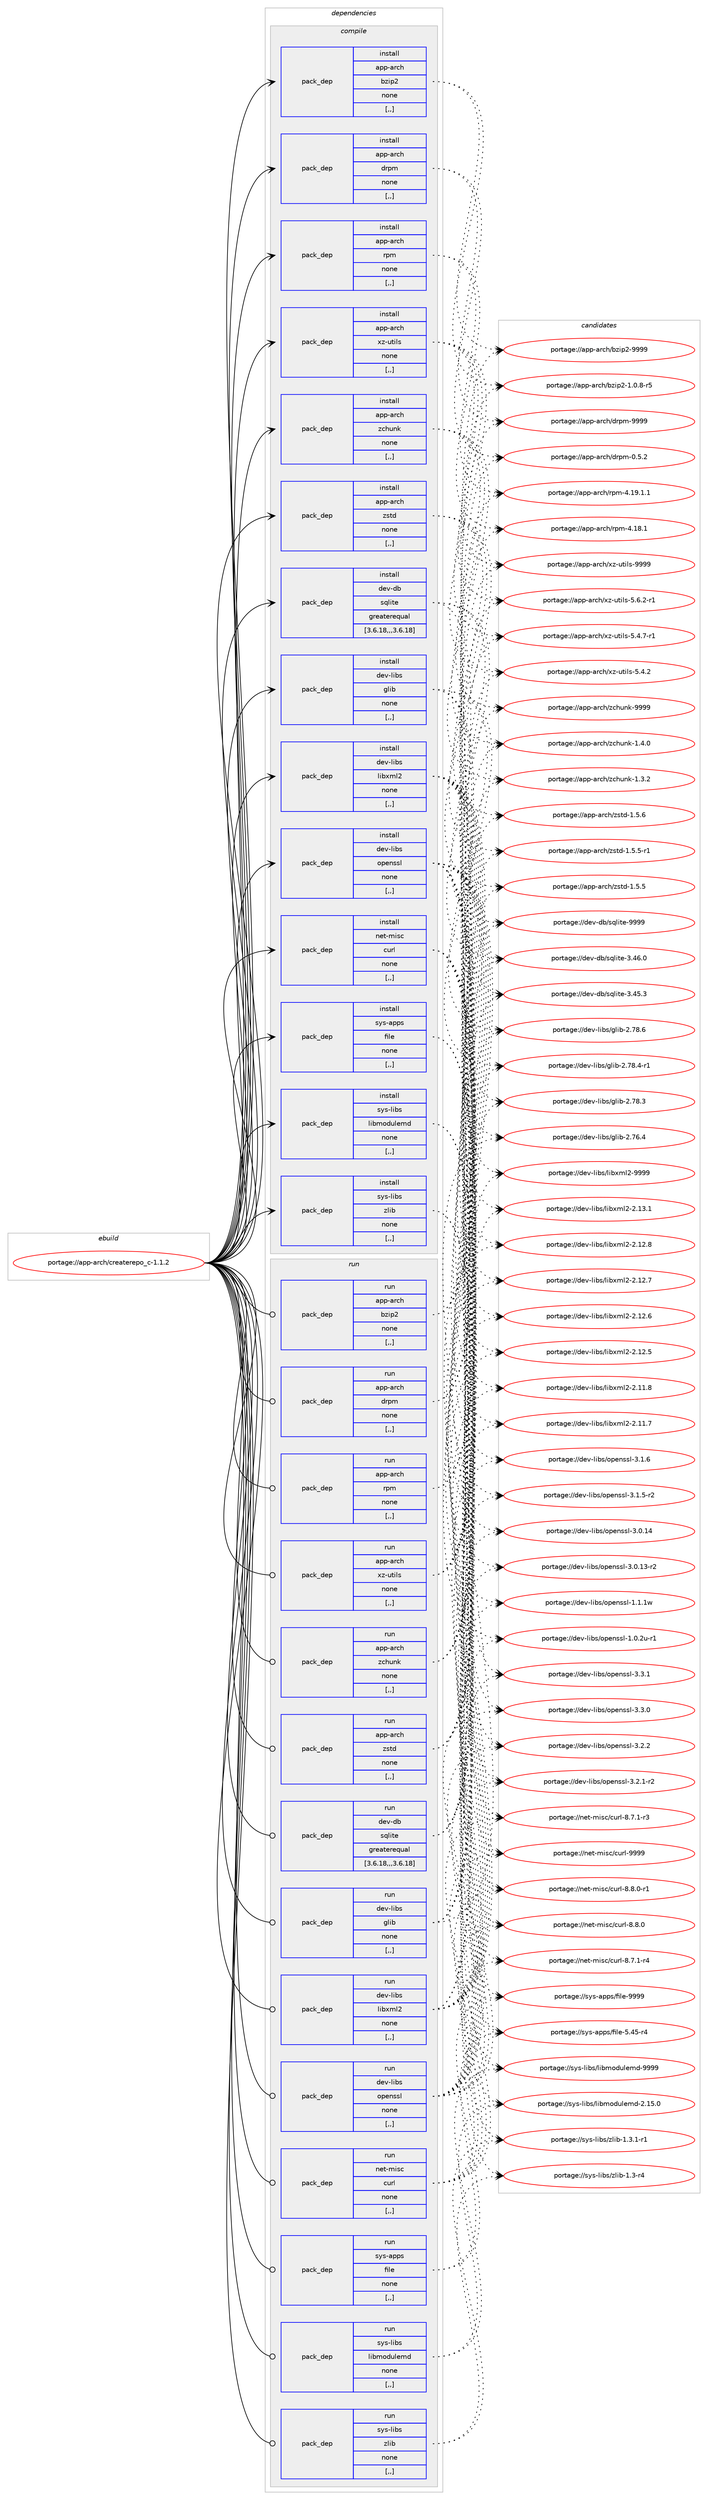 digraph prolog {

# *************
# Graph options
# *************

newrank=true;
concentrate=true;
compound=true;
graph [rankdir=LR,fontname=Helvetica,fontsize=10,ranksep=1.5];#, ranksep=2.5, nodesep=0.2];
edge  [arrowhead=vee];
node  [fontname=Helvetica,fontsize=10];

# **********
# The ebuild
# **********

subgraph cluster_leftcol {
color=gray;
label=<<i>ebuild</i>>;
id [label="portage://app-arch/createrepo_c-1.1.2", color=red, width=4, href="../app-arch/createrepo_c-1.1.2.svg"];
}

# ****************
# The dependencies
# ****************

subgraph cluster_midcol {
color=gray;
label=<<i>dependencies</i>>;
subgraph cluster_compile {
fillcolor="#eeeeee";
style=filled;
label=<<i>compile</i>>;
subgraph pack4790 {
dependency6552 [label=<<TABLE BORDER="0" CELLBORDER="1" CELLSPACING="0" CELLPADDING="4" WIDTH="220"><TR><TD ROWSPAN="6" CELLPADDING="30">pack_dep</TD></TR><TR><TD WIDTH="110">install</TD></TR><TR><TD>app-arch</TD></TR><TR><TD>bzip2</TD></TR><TR><TD>none</TD></TR><TR><TD>[,,]</TD></TR></TABLE>>, shape=none, color=blue];
}
id:e -> dependency6552:w [weight=20,style="solid",arrowhead="vee"];
subgraph pack4791 {
dependency6553 [label=<<TABLE BORDER="0" CELLBORDER="1" CELLSPACING="0" CELLPADDING="4" WIDTH="220"><TR><TD ROWSPAN="6" CELLPADDING="30">pack_dep</TD></TR><TR><TD WIDTH="110">install</TD></TR><TR><TD>app-arch</TD></TR><TR><TD>drpm</TD></TR><TR><TD>none</TD></TR><TR><TD>[,,]</TD></TR></TABLE>>, shape=none, color=blue];
}
id:e -> dependency6553:w [weight=20,style="solid",arrowhead="vee"];
subgraph pack4792 {
dependency6554 [label=<<TABLE BORDER="0" CELLBORDER="1" CELLSPACING="0" CELLPADDING="4" WIDTH="220"><TR><TD ROWSPAN="6" CELLPADDING="30">pack_dep</TD></TR><TR><TD WIDTH="110">install</TD></TR><TR><TD>app-arch</TD></TR><TR><TD>rpm</TD></TR><TR><TD>none</TD></TR><TR><TD>[,,]</TD></TR></TABLE>>, shape=none, color=blue];
}
id:e -> dependency6554:w [weight=20,style="solid",arrowhead="vee"];
subgraph pack4793 {
dependency6555 [label=<<TABLE BORDER="0" CELLBORDER="1" CELLSPACING="0" CELLPADDING="4" WIDTH="220"><TR><TD ROWSPAN="6" CELLPADDING="30">pack_dep</TD></TR><TR><TD WIDTH="110">install</TD></TR><TR><TD>app-arch</TD></TR><TR><TD>xz-utils</TD></TR><TR><TD>none</TD></TR><TR><TD>[,,]</TD></TR></TABLE>>, shape=none, color=blue];
}
id:e -> dependency6555:w [weight=20,style="solid",arrowhead="vee"];
subgraph pack4794 {
dependency6556 [label=<<TABLE BORDER="0" CELLBORDER="1" CELLSPACING="0" CELLPADDING="4" WIDTH="220"><TR><TD ROWSPAN="6" CELLPADDING="30">pack_dep</TD></TR><TR><TD WIDTH="110">install</TD></TR><TR><TD>app-arch</TD></TR><TR><TD>zchunk</TD></TR><TR><TD>none</TD></TR><TR><TD>[,,]</TD></TR></TABLE>>, shape=none, color=blue];
}
id:e -> dependency6556:w [weight=20,style="solid",arrowhead="vee"];
subgraph pack4795 {
dependency6557 [label=<<TABLE BORDER="0" CELLBORDER="1" CELLSPACING="0" CELLPADDING="4" WIDTH="220"><TR><TD ROWSPAN="6" CELLPADDING="30">pack_dep</TD></TR><TR><TD WIDTH="110">install</TD></TR><TR><TD>app-arch</TD></TR><TR><TD>zstd</TD></TR><TR><TD>none</TD></TR><TR><TD>[,,]</TD></TR></TABLE>>, shape=none, color=blue];
}
id:e -> dependency6557:w [weight=20,style="solid",arrowhead="vee"];
subgraph pack4796 {
dependency6558 [label=<<TABLE BORDER="0" CELLBORDER="1" CELLSPACING="0" CELLPADDING="4" WIDTH="220"><TR><TD ROWSPAN="6" CELLPADDING="30">pack_dep</TD></TR><TR><TD WIDTH="110">install</TD></TR><TR><TD>dev-db</TD></TR><TR><TD>sqlite</TD></TR><TR><TD>greaterequal</TD></TR><TR><TD>[3.6.18,,,3.6.18]</TD></TR></TABLE>>, shape=none, color=blue];
}
id:e -> dependency6558:w [weight=20,style="solid",arrowhead="vee"];
subgraph pack4797 {
dependency6559 [label=<<TABLE BORDER="0" CELLBORDER="1" CELLSPACING="0" CELLPADDING="4" WIDTH="220"><TR><TD ROWSPAN="6" CELLPADDING="30">pack_dep</TD></TR><TR><TD WIDTH="110">install</TD></TR><TR><TD>dev-libs</TD></TR><TR><TD>glib</TD></TR><TR><TD>none</TD></TR><TR><TD>[,,]</TD></TR></TABLE>>, shape=none, color=blue];
}
id:e -> dependency6559:w [weight=20,style="solid",arrowhead="vee"];
subgraph pack4798 {
dependency6560 [label=<<TABLE BORDER="0" CELLBORDER="1" CELLSPACING="0" CELLPADDING="4" WIDTH="220"><TR><TD ROWSPAN="6" CELLPADDING="30">pack_dep</TD></TR><TR><TD WIDTH="110">install</TD></TR><TR><TD>dev-libs</TD></TR><TR><TD>libxml2</TD></TR><TR><TD>none</TD></TR><TR><TD>[,,]</TD></TR></TABLE>>, shape=none, color=blue];
}
id:e -> dependency6560:w [weight=20,style="solid",arrowhead="vee"];
subgraph pack4799 {
dependency6561 [label=<<TABLE BORDER="0" CELLBORDER="1" CELLSPACING="0" CELLPADDING="4" WIDTH="220"><TR><TD ROWSPAN="6" CELLPADDING="30">pack_dep</TD></TR><TR><TD WIDTH="110">install</TD></TR><TR><TD>dev-libs</TD></TR><TR><TD>openssl</TD></TR><TR><TD>none</TD></TR><TR><TD>[,,]</TD></TR></TABLE>>, shape=none, color=blue];
}
id:e -> dependency6561:w [weight=20,style="solid",arrowhead="vee"];
subgraph pack4800 {
dependency6562 [label=<<TABLE BORDER="0" CELLBORDER="1" CELLSPACING="0" CELLPADDING="4" WIDTH="220"><TR><TD ROWSPAN="6" CELLPADDING="30">pack_dep</TD></TR><TR><TD WIDTH="110">install</TD></TR><TR><TD>net-misc</TD></TR><TR><TD>curl</TD></TR><TR><TD>none</TD></TR><TR><TD>[,,]</TD></TR></TABLE>>, shape=none, color=blue];
}
id:e -> dependency6562:w [weight=20,style="solid",arrowhead="vee"];
subgraph pack4801 {
dependency6563 [label=<<TABLE BORDER="0" CELLBORDER="1" CELLSPACING="0" CELLPADDING="4" WIDTH="220"><TR><TD ROWSPAN="6" CELLPADDING="30">pack_dep</TD></TR><TR><TD WIDTH="110">install</TD></TR><TR><TD>sys-apps</TD></TR><TR><TD>file</TD></TR><TR><TD>none</TD></TR><TR><TD>[,,]</TD></TR></TABLE>>, shape=none, color=blue];
}
id:e -> dependency6563:w [weight=20,style="solid",arrowhead="vee"];
subgraph pack4802 {
dependency6564 [label=<<TABLE BORDER="0" CELLBORDER="1" CELLSPACING="0" CELLPADDING="4" WIDTH="220"><TR><TD ROWSPAN="6" CELLPADDING="30">pack_dep</TD></TR><TR><TD WIDTH="110">install</TD></TR><TR><TD>sys-libs</TD></TR><TR><TD>libmodulemd</TD></TR><TR><TD>none</TD></TR><TR><TD>[,,]</TD></TR></TABLE>>, shape=none, color=blue];
}
id:e -> dependency6564:w [weight=20,style="solid",arrowhead="vee"];
subgraph pack4803 {
dependency6565 [label=<<TABLE BORDER="0" CELLBORDER="1" CELLSPACING="0" CELLPADDING="4" WIDTH="220"><TR><TD ROWSPAN="6" CELLPADDING="30">pack_dep</TD></TR><TR><TD WIDTH="110">install</TD></TR><TR><TD>sys-libs</TD></TR><TR><TD>zlib</TD></TR><TR><TD>none</TD></TR><TR><TD>[,,]</TD></TR></TABLE>>, shape=none, color=blue];
}
id:e -> dependency6565:w [weight=20,style="solid",arrowhead="vee"];
}
subgraph cluster_compileandrun {
fillcolor="#eeeeee";
style=filled;
label=<<i>compile and run</i>>;
}
subgraph cluster_run {
fillcolor="#eeeeee";
style=filled;
label=<<i>run</i>>;
subgraph pack4804 {
dependency6566 [label=<<TABLE BORDER="0" CELLBORDER="1" CELLSPACING="0" CELLPADDING="4" WIDTH="220"><TR><TD ROWSPAN="6" CELLPADDING="30">pack_dep</TD></TR><TR><TD WIDTH="110">run</TD></TR><TR><TD>app-arch</TD></TR><TR><TD>bzip2</TD></TR><TR><TD>none</TD></TR><TR><TD>[,,]</TD></TR></TABLE>>, shape=none, color=blue];
}
id:e -> dependency6566:w [weight=20,style="solid",arrowhead="odot"];
subgraph pack4805 {
dependency6567 [label=<<TABLE BORDER="0" CELLBORDER="1" CELLSPACING="0" CELLPADDING="4" WIDTH="220"><TR><TD ROWSPAN="6" CELLPADDING="30">pack_dep</TD></TR><TR><TD WIDTH="110">run</TD></TR><TR><TD>app-arch</TD></TR><TR><TD>drpm</TD></TR><TR><TD>none</TD></TR><TR><TD>[,,]</TD></TR></TABLE>>, shape=none, color=blue];
}
id:e -> dependency6567:w [weight=20,style="solid",arrowhead="odot"];
subgraph pack4806 {
dependency6568 [label=<<TABLE BORDER="0" CELLBORDER="1" CELLSPACING="0" CELLPADDING="4" WIDTH="220"><TR><TD ROWSPAN="6" CELLPADDING="30">pack_dep</TD></TR><TR><TD WIDTH="110">run</TD></TR><TR><TD>app-arch</TD></TR><TR><TD>rpm</TD></TR><TR><TD>none</TD></TR><TR><TD>[,,]</TD></TR></TABLE>>, shape=none, color=blue];
}
id:e -> dependency6568:w [weight=20,style="solid",arrowhead="odot"];
subgraph pack4807 {
dependency6569 [label=<<TABLE BORDER="0" CELLBORDER="1" CELLSPACING="0" CELLPADDING="4" WIDTH="220"><TR><TD ROWSPAN="6" CELLPADDING="30">pack_dep</TD></TR><TR><TD WIDTH="110">run</TD></TR><TR><TD>app-arch</TD></TR><TR><TD>xz-utils</TD></TR><TR><TD>none</TD></TR><TR><TD>[,,]</TD></TR></TABLE>>, shape=none, color=blue];
}
id:e -> dependency6569:w [weight=20,style="solid",arrowhead="odot"];
subgraph pack4808 {
dependency6570 [label=<<TABLE BORDER="0" CELLBORDER="1" CELLSPACING="0" CELLPADDING="4" WIDTH="220"><TR><TD ROWSPAN="6" CELLPADDING="30">pack_dep</TD></TR><TR><TD WIDTH="110">run</TD></TR><TR><TD>app-arch</TD></TR><TR><TD>zchunk</TD></TR><TR><TD>none</TD></TR><TR><TD>[,,]</TD></TR></TABLE>>, shape=none, color=blue];
}
id:e -> dependency6570:w [weight=20,style="solid",arrowhead="odot"];
subgraph pack4809 {
dependency6571 [label=<<TABLE BORDER="0" CELLBORDER="1" CELLSPACING="0" CELLPADDING="4" WIDTH="220"><TR><TD ROWSPAN="6" CELLPADDING="30">pack_dep</TD></TR><TR><TD WIDTH="110">run</TD></TR><TR><TD>app-arch</TD></TR><TR><TD>zstd</TD></TR><TR><TD>none</TD></TR><TR><TD>[,,]</TD></TR></TABLE>>, shape=none, color=blue];
}
id:e -> dependency6571:w [weight=20,style="solid",arrowhead="odot"];
subgraph pack4810 {
dependency6572 [label=<<TABLE BORDER="0" CELLBORDER="1" CELLSPACING="0" CELLPADDING="4" WIDTH="220"><TR><TD ROWSPAN="6" CELLPADDING="30">pack_dep</TD></TR><TR><TD WIDTH="110">run</TD></TR><TR><TD>dev-db</TD></TR><TR><TD>sqlite</TD></TR><TR><TD>greaterequal</TD></TR><TR><TD>[3.6.18,,,3.6.18]</TD></TR></TABLE>>, shape=none, color=blue];
}
id:e -> dependency6572:w [weight=20,style="solid",arrowhead="odot"];
subgraph pack4811 {
dependency6573 [label=<<TABLE BORDER="0" CELLBORDER="1" CELLSPACING="0" CELLPADDING="4" WIDTH="220"><TR><TD ROWSPAN="6" CELLPADDING="30">pack_dep</TD></TR><TR><TD WIDTH="110">run</TD></TR><TR><TD>dev-libs</TD></TR><TR><TD>glib</TD></TR><TR><TD>none</TD></TR><TR><TD>[,,]</TD></TR></TABLE>>, shape=none, color=blue];
}
id:e -> dependency6573:w [weight=20,style="solid",arrowhead="odot"];
subgraph pack4812 {
dependency6574 [label=<<TABLE BORDER="0" CELLBORDER="1" CELLSPACING="0" CELLPADDING="4" WIDTH="220"><TR><TD ROWSPAN="6" CELLPADDING="30">pack_dep</TD></TR><TR><TD WIDTH="110">run</TD></TR><TR><TD>dev-libs</TD></TR><TR><TD>libxml2</TD></TR><TR><TD>none</TD></TR><TR><TD>[,,]</TD></TR></TABLE>>, shape=none, color=blue];
}
id:e -> dependency6574:w [weight=20,style="solid",arrowhead="odot"];
subgraph pack4813 {
dependency6575 [label=<<TABLE BORDER="0" CELLBORDER="1" CELLSPACING="0" CELLPADDING="4" WIDTH="220"><TR><TD ROWSPAN="6" CELLPADDING="30">pack_dep</TD></TR><TR><TD WIDTH="110">run</TD></TR><TR><TD>dev-libs</TD></TR><TR><TD>openssl</TD></TR><TR><TD>none</TD></TR><TR><TD>[,,]</TD></TR></TABLE>>, shape=none, color=blue];
}
id:e -> dependency6575:w [weight=20,style="solid",arrowhead="odot"];
subgraph pack4814 {
dependency6576 [label=<<TABLE BORDER="0" CELLBORDER="1" CELLSPACING="0" CELLPADDING="4" WIDTH="220"><TR><TD ROWSPAN="6" CELLPADDING="30">pack_dep</TD></TR><TR><TD WIDTH="110">run</TD></TR><TR><TD>net-misc</TD></TR><TR><TD>curl</TD></TR><TR><TD>none</TD></TR><TR><TD>[,,]</TD></TR></TABLE>>, shape=none, color=blue];
}
id:e -> dependency6576:w [weight=20,style="solid",arrowhead="odot"];
subgraph pack4815 {
dependency6577 [label=<<TABLE BORDER="0" CELLBORDER="1" CELLSPACING="0" CELLPADDING="4" WIDTH="220"><TR><TD ROWSPAN="6" CELLPADDING="30">pack_dep</TD></TR><TR><TD WIDTH="110">run</TD></TR><TR><TD>sys-apps</TD></TR><TR><TD>file</TD></TR><TR><TD>none</TD></TR><TR><TD>[,,]</TD></TR></TABLE>>, shape=none, color=blue];
}
id:e -> dependency6577:w [weight=20,style="solid",arrowhead="odot"];
subgraph pack4816 {
dependency6578 [label=<<TABLE BORDER="0" CELLBORDER="1" CELLSPACING="0" CELLPADDING="4" WIDTH="220"><TR><TD ROWSPAN="6" CELLPADDING="30">pack_dep</TD></TR><TR><TD WIDTH="110">run</TD></TR><TR><TD>sys-libs</TD></TR><TR><TD>libmodulemd</TD></TR><TR><TD>none</TD></TR><TR><TD>[,,]</TD></TR></TABLE>>, shape=none, color=blue];
}
id:e -> dependency6578:w [weight=20,style="solid",arrowhead="odot"];
subgraph pack4817 {
dependency6579 [label=<<TABLE BORDER="0" CELLBORDER="1" CELLSPACING="0" CELLPADDING="4" WIDTH="220"><TR><TD ROWSPAN="6" CELLPADDING="30">pack_dep</TD></TR><TR><TD WIDTH="110">run</TD></TR><TR><TD>sys-libs</TD></TR><TR><TD>zlib</TD></TR><TR><TD>none</TD></TR><TR><TD>[,,]</TD></TR></TABLE>>, shape=none, color=blue];
}
id:e -> dependency6579:w [weight=20,style="solid",arrowhead="odot"];
}
}

# **************
# The candidates
# **************

subgraph cluster_choices {
rank=same;
color=gray;
label=<<i>candidates</i>>;

subgraph choice4790 {
color=black;
nodesep=1;
choice971121124597114991044798122105112504557575757 [label="portage://app-arch/bzip2-9999", color=red, width=4,href="../app-arch/bzip2-9999.svg"];
choice971121124597114991044798122105112504549464846564511453 [label="portage://app-arch/bzip2-1.0.8-r5", color=red, width=4,href="../app-arch/bzip2-1.0.8-r5.svg"];
dependency6552:e -> choice971121124597114991044798122105112504557575757:w [style=dotted,weight="100"];
dependency6552:e -> choice971121124597114991044798122105112504549464846564511453:w [style=dotted,weight="100"];
}
subgraph choice4791 {
color=black;
nodesep=1;
choice97112112459711499104471001141121094557575757 [label="portage://app-arch/drpm-9999", color=red, width=4,href="../app-arch/drpm-9999.svg"];
choice9711211245971149910447100114112109454846534650 [label="portage://app-arch/drpm-0.5.2", color=red, width=4,href="../app-arch/drpm-0.5.2.svg"];
dependency6553:e -> choice97112112459711499104471001141121094557575757:w [style=dotted,weight="100"];
dependency6553:e -> choice9711211245971149910447100114112109454846534650:w [style=dotted,weight="100"];
}
subgraph choice4792 {
color=black;
nodesep=1;
choice9711211245971149910447114112109455246495746494649 [label="portage://app-arch/rpm-4.19.1.1", color=red, width=4,href="../app-arch/rpm-4.19.1.1.svg"];
choice971121124597114991044711411210945524649564649 [label="portage://app-arch/rpm-4.18.1", color=red, width=4,href="../app-arch/rpm-4.18.1.svg"];
dependency6554:e -> choice9711211245971149910447114112109455246495746494649:w [style=dotted,weight="100"];
dependency6554:e -> choice971121124597114991044711411210945524649564649:w [style=dotted,weight="100"];
}
subgraph choice4793 {
color=black;
nodesep=1;
choice9711211245971149910447120122451171161051081154557575757 [label="portage://app-arch/xz-utils-9999", color=red, width=4,href="../app-arch/xz-utils-9999.svg"];
choice9711211245971149910447120122451171161051081154553465446504511449 [label="portage://app-arch/xz-utils-5.6.2-r1", color=red, width=4,href="../app-arch/xz-utils-5.6.2-r1.svg"];
choice9711211245971149910447120122451171161051081154553465246554511449 [label="portage://app-arch/xz-utils-5.4.7-r1", color=red, width=4,href="../app-arch/xz-utils-5.4.7-r1.svg"];
choice971121124597114991044712012245117116105108115455346524650 [label="portage://app-arch/xz-utils-5.4.2", color=red, width=4,href="../app-arch/xz-utils-5.4.2.svg"];
dependency6555:e -> choice9711211245971149910447120122451171161051081154557575757:w [style=dotted,weight="100"];
dependency6555:e -> choice9711211245971149910447120122451171161051081154553465446504511449:w [style=dotted,weight="100"];
dependency6555:e -> choice9711211245971149910447120122451171161051081154553465246554511449:w [style=dotted,weight="100"];
dependency6555:e -> choice971121124597114991044712012245117116105108115455346524650:w [style=dotted,weight="100"];
}
subgraph choice4794 {
color=black;
nodesep=1;
choice9711211245971149910447122991041171101074557575757 [label="portage://app-arch/zchunk-9999", color=red, width=4,href="../app-arch/zchunk-9999.svg"];
choice971121124597114991044712299104117110107454946524648 [label="portage://app-arch/zchunk-1.4.0", color=red, width=4,href="../app-arch/zchunk-1.4.0.svg"];
choice971121124597114991044712299104117110107454946514650 [label="portage://app-arch/zchunk-1.3.2", color=red, width=4,href="../app-arch/zchunk-1.3.2.svg"];
dependency6556:e -> choice9711211245971149910447122991041171101074557575757:w [style=dotted,weight="100"];
dependency6556:e -> choice971121124597114991044712299104117110107454946524648:w [style=dotted,weight="100"];
dependency6556:e -> choice971121124597114991044712299104117110107454946514650:w [style=dotted,weight="100"];
}
subgraph choice4795 {
color=black;
nodesep=1;
choice9711211245971149910447122115116100454946534654 [label="portage://app-arch/zstd-1.5.6", color=red, width=4,href="../app-arch/zstd-1.5.6.svg"];
choice97112112459711499104471221151161004549465346534511449 [label="portage://app-arch/zstd-1.5.5-r1", color=red, width=4,href="../app-arch/zstd-1.5.5-r1.svg"];
choice9711211245971149910447122115116100454946534653 [label="portage://app-arch/zstd-1.5.5", color=red, width=4,href="../app-arch/zstd-1.5.5.svg"];
dependency6557:e -> choice9711211245971149910447122115116100454946534654:w [style=dotted,weight="100"];
dependency6557:e -> choice97112112459711499104471221151161004549465346534511449:w [style=dotted,weight="100"];
dependency6557:e -> choice9711211245971149910447122115116100454946534653:w [style=dotted,weight="100"];
}
subgraph choice4796 {
color=black;
nodesep=1;
choice1001011184510098471151131081051161014557575757 [label="portage://dev-db/sqlite-9999", color=red, width=4,href="../dev-db/sqlite-9999.svg"];
choice10010111845100984711511310810511610145514652544648 [label="portage://dev-db/sqlite-3.46.0", color=red, width=4,href="../dev-db/sqlite-3.46.0.svg"];
choice10010111845100984711511310810511610145514652534651 [label="portage://dev-db/sqlite-3.45.3", color=red, width=4,href="../dev-db/sqlite-3.45.3.svg"];
dependency6558:e -> choice1001011184510098471151131081051161014557575757:w [style=dotted,weight="100"];
dependency6558:e -> choice10010111845100984711511310810511610145514652544648:w [style=dotted,weight="100"];
dependency6558:e -> choice10010111845100984711511310810511610145514652534651:w [style=dotted,weight="100"];
}
subgraph choice4797 {
color=black;
nodesep=1;
choice1001011184510810598115471031081059845504655564654 [label="portage://dev-libs/glib-2.78.6", color=red, width=4,href="../dev-libs/glib-2.78.6.svg"];
choice10010111845108105981154710310810598455046555646524511449 [label="portage://dev-libs/glib-2.78.4-r1", color=red, width=4,href="../dev-libs/glib-2.78.4-r1.svg"];
choice1001011184510810598115471031081059845504655564651 [label="portage://dev-libs/glib-2.78.3", color=red, width=4,href="../dev-libs/glib-2.78.3.svg"];
choice1001011184510810598115471031081059845504655544652 [label="portage://dev-libs/glib-2.76.4", color=red, width=4,href="../dev-libs/glib-2.76.4.svg"];
dependency6559:e -> choice1001011184510810598115471031081059845504655564654:w [style=dotted,weight="100"];
dependency6559:e -> choice10010111845108105981154710310810598455046555646524511449:w [style=dotted,weight="100"];
dependency6559:e -> choice1001011184510810598115471031081059845504655564651:w [style=dotted,weight="100"];
dependency6559:e -> choice1001011184510810598115471031081059845504655544652:w [style=dotted,weight="100"];
}
subgraph choice4798 {
color=black;
nodesep=1;
choice10010111845108105981154710810598120109108504557575757 [label="portage://dev-libs/libxml2-9999", color=red, width=4,href="../dev-libs/libxml2-9999.svg"];
choice100101118451081059811547108105981201091085045504649514649 [label="portage://dev-libs/libxml2-2.13.1", color=red, width=4,href="../dev-libs/libxml2-2.13.1.svg"];
choice100101118451081059811547108105981201091085045504649504656 [label="portage://dev-libs/libxml2-2.12.8", color=red, width=4,href="../dev-libs/libxml2-2.12.8.svg"];
choice100101118451081059811547108105981201091085045504649504655 [label="portage://dev-libs/libxml2-2.12.7", color=red, width=4,href="../dev-libs/libxml2-2.12.7.svg"];
choice100101118451081059811547108105981201091085045504649504654 [label="portage://dev-libs/libxml2-2.12.6", color=red, width=4,href="../dev-libs/libxml2-2.12.6.svg"];
choice100101118451081059811547108105981201091085045504649504653 [label="portage://dev-libs/libxml2-2.12.5", color=red, width=4,href="../dev-libs/libxml2-2.12.5.svg"];
choice100101118451081059811547108105981201091085045504649494656 [label="portage://dev-libs/libxml2-2.11.8", color=red, width=4,href="../dev-libs/libxml2-2.11.8.svg"];
choice100101118451081059811547108105981201091085045504649494655 [label="portage://dev-libs/libxml2-2.11.7", color=red, width=4,href="../dev-libs/libxml2-2.11.7.svg"];
dependency6560:e -> choice10010111845108105981154710810598120109108504557575757:w [style=dotted,weight="100"];
dependency6560:e -> choice100101118451081059811547108105981201091085045504649514649:w [style=dotted,weight="100"];
dependency6560:e -> choice100101118451081059811547108105981201091085045504649504656:w [style=dotted,weight="100"];
dependency6560:e -> choice100101118451081059811547108105981201091085045504649504655:w [style=dotted,weight="100"];
dependency6560:e -> choice100101118451081059811547108105981201091085045504649504654:w [style=dotted,weight="100"];
dependency6560:e -> choice100101118451081059811547108105981201091085045504649504653:w [style=dotted,weight="100"];
dependency6560:e -> choice100101118451081059811547108105981201091085045504649494656:w [style=dotted,weight="100"];
dependency6560:e -> choice100101118451081059811547108105981201091085045504649494655:w [style=dotted,weight="100"];
}
subgraph choice4799 {
color=black;
nodesep=1;
choice100101118451081059811547111112101110115115108455146514649 [label="portage://dev-libs/openssl-3.3.1", color=red, width=4,href="../dev-libs/openssl-3.3.1.svg"];
choice100101118451081059811547111112101110115115108455146514648 [label="portage://dev-libs/openssl-3.3.0", color=red, width=4,href="../dev-libs/openssl-3.3.0.svg"];
choice100101118451081059811547111112101110115115108455146504650 [label="portage://dev-libs/openssl-3.2.2", color=red, width=4,href="../dev-libs/openssl-3.2.2.svg"];
choice1001011184510810598115471111121011101151151084551465046494511450 [label="portage://dev-libs/openssl-3.2.1-r2", color=red, width=4,href="../dev-libs/openssl-3.2.1-r2.svg"];
choice100101118451081059811547111112101110115115108455146494654 [label="portage://dev-libs/openssl-3.1.6", color=red, width=4,href="../dev-libs/openssl-3.1.6.svg"];
choice1001011184510810598115471111121011101151151084551464946534511450 [label="portage://dev-libs/openssl-3.1.5-r2", color=red, width=4,href="../dev-libs/openssl-3.1.5-r2.svg"];
choice10010111845108105981154711111210111011511510845514648464952 [label="portage://dev-libs/openssl-3.0.14", color=red, width=4,href="../dev-libs/openssl-3.0.14.svg"];
choice100101118451081059811547111112101110115115108455146484649514511450 [label="portage://dev-libs/openssl-3.0.13-r2", color=red, width=4,href="../dev-libs/openssl-3.0.13-r2.svg"];
choice100101118451081059811547111112101110115115108454946494649119 [label="portage://dev-libs/openssl-1.1.1w", color=red, width=4,href="../dev-libs/openssl-1.1.1w.svg"];
choice1001011184510810598115471111121011101151151084549464846501174511449 [label="portage://dev-libs/openssl-1.0.2u-r1", color=red, width=4,href="../dev-libs/openssl-1.0.2u-r1.svg"];
dependency6561:e -> choice100101118451081059811547111112101110115115108455146514649:w [style=dotted,weight="100"];
dependency6561:e -> choice100101118451081059811547111112101110115115108455146514648:w [style=dotted,weight="100"];
dependency6561:e -> choice100101118451081059811547111112101110115115108455146504650:w [style=dotted,weight="100"];
dependency6561:e -> choice1001011184510810598115471111121011101151151084551465046494511450:w [style=dotted,weight="100"];
dependency6561:e -> choice100101118451081059811547111112101110115115108455146494654:w [style=dotted,weight="100"];
dependency6561:e -> choice1001011184510810598115471111121011101151151084551464946534511450:w [style=dotted,weight="100"];
dependency6561:e -> choice10010111845108105981154711111210111011511510845514648464952:w [style=dotted,weight="100"];
dependency6561:e -> choice100101118451081059811547111112101110115115108455146484649514511450:w [style=dotted,weight="100"];
dependency6561:e -> choice100101118451081059811547111112101110115115108454946494649119:w [style=dotted,weight="100"];
dependency6561:e -> choice1001011184510810598115471111121011101151151084549464846501174511449:w [style=dotted,weight="100"];
}
subgraph choice4800 {
color=black;
nodesep=1;
choice110101116451091051159947991171141084557575757 [label="portage://net-misc/curl-9999", color=red, width=4,href="../net-misc/curl-9999.svg"];
choice110101116451091051159947991171141084556465646484511449 [label="portage://net-misc/curl-8.8.0-r1", color=red, width=4,href="../net-misc/curl-8.8.0-r1.svg"];
choice11010111645109105115994799117114108455646564648 [label="portage://net-misc/curl-8.8.0", color=red, width=4,href="../net-misc/curl-8.8.0.svg"];
choice110101116451091051159947991171141084556465546494511452 [label="portage://net-misc/curl-8.7.1-r4", color=red, width=4,href="../net-misc/curl-8.7.1-r4.svg"];
choice110101116451091051159947991171141084556465546494511451 [label="portage://net-misc/curl-8.7.1-r3", color=red, width=4,href="../net-misc/curl-8.7.1-r3.svg"];
dependency6562:e -> choice110101116451091051159947991171141084557575757:w [style=dotted,weight="100"];
dependency6562:e -> choice110101116451091051159947991171141084556465646484511449:w [style=dotted,weight="100"];
dependency6562:e -> choice11010111645109105115994799117114108455646564648:w [style=dotted,weight="100"];
dependency6562:e -> choice110101116451091051159947991171141084556465546494511452:w [style=dotted,weight="100"];
dependency6562:e -> choice110101116451091051159947991171141084556465546494511451:w [style=dotted,weight="100"];
}
subgraph choice4801 {
color=black;
nodesep=1;
choice1151211154597112112115471021051081014557575757 [label="portage://sys-apps/file-9999", color=red, width=4,href="../sys-apps/file-9999.svg"];
choice11512111545971121121154710210510810145534652534511452 [label="portage://sys-apps/file-5.45-r4", color=red, width=4,href="../sys-apps/file-5.45-r4.svg"];
dependency6563:e -> choice1151211154597112112115471021051081014557575757:w [style=dotted,weight="100"];
dependency6563:e -> choice11512111545971121121154710210510810145534652534511452:w [style=dotted,weight="100"];
}
subgraph choice4802 {
color=black;
nodesep=1;
choice115121115451081059811547108105981091111001171081011091004557575757 [label="portage://sys-libs/libmodulemd-9999", color=red, width=4,href="../sys-libs/libmodulemd-9999.svg"];
choice1151211154510810598115471081059810911110011710810110910045504649534648 [label="portage://sys-libs/libmodulemd-2.15.0", color=red, width=4,href="../sys-libs/libmodulemd-2.15.0.svg"];
dependency6564:e -> choice115121115451081059811547108105981091111001171081011091004557575757:w [style=dotted,weight="100"];
dependency6564:e -> choice1151211154510810598115471081059810911110011710810110910045504649534648:w [style=dotted,weight="100"];
}
subgraph choice4803 {
color=black;
nodesep=1;
choice115121115451081059811547122108105984549465146494511449 [label="portage://sys-libs/zlib-1.3.1-r1", color=red, width=4,href="../sys-libs/zlib-1.3.1-r1.svg"];
choice11512111545108105981154712210810598454946514511452 [label="portage://sys-libs/zlib-1.3-r4", color=red, width=4,href="../sys-libs/zlib-1.3-r4.svg"];
dependency6565:e -> choice115121115451081059811547122108105984549465146494511449:w [style=dotted,weight="100"];
dependency6565:e -> choice11512111545108105981154712210810598454946514511452:w [style=dotted,weight="100"];
}
subgraph choice4804 {
color=black;
nodesep=1;
choice971121124597114991044798122105112504557575757 [label="portage://app-arch/bzip2-9999", color=red, width=4,href="../app-arch/bzip2-9999.svg"];
choice971121124597114991044798122105112504549464846564511453 [label="portage://app-arch/bzip2-1.0.8-r5", color=red, width=4,href="../app-arch/bzip2-1.0.8-r5.svg"];
dependency6566:e -> choice971121124597114991044798122105112504557575757:w [style=dotted,weight="100"];
dependency6566:e -> choice971121124597114991044798122105112504549464846564511453:w [style=dotted,weight="100"];
}
subgraph choice4805 {
color=black;
nodesep=1;
choice97112112459711499104471001141121094557575757 [label="portage://app-arch/drpm-9999", color=red, width=4,href="../app-arch/drpm-9999.svg"];
choice9711211245971149910447100114112109454846534650 [label="portage://app-arch/drpm-0.5.2", color=red, width=4,href="../app-arch/drpm-0.5.2.svg"];
dependency6567:e -> choice97112112459711499104471001141121094557575757:w [style=dotted,weight="100"];
dependency6567:e -> choice9711211245971149910447100114112109454846534650:w [style=dotted,weight="100"];
}
subgraph choice4806 {
color=black;
nodesep=1;
choice9711211245971149910447114112109455246495746494649 [label="portage://app-arch/rpm-4.19.1.1", color=red, width=4,href="../app-arch/rpm-4.19.1.1.svg"];
choice971121124597114991044711411210945524649564649 [label="portage://app-arch/rpm-4.18.1", color=red, width=4,href="../app-arch/rpm-4.18.1.svg"];
dependency6568:e -> choice9711211245971149910447114112109455246495746494649:w [style=dotted,weight="100"];
dependency6568:e -> choice971121124597114991044711411210945524649564649:w [style=dotted,weight="100"];
}
subgraph choice4807 {
color=black;
nodesep=1;
choice9711211245971149910447120122451171161051081154557575757 [label="portage://app-arch/xz-utils-9999", color=red, width=4,href="../app-arch/xz-utils-9999.svg"];
choice9711211245971149910447120122451171161051081154553465446504511449 [label="portage://app-arch/xz-utils-5.6.2-r1", color=red, width=4,href="../app-arch/xz-utils-5.6.2-r1.svg"];
choice9711211245971149910447120122451171161051081154553465246554511449 [label="portage://app-arch/xz-utils-5.4.7-r1", color=red, width=4,href="../app-arch/xz-utils-5.4.7-r1.svg"];
choice971121124597114991044712012245117116105108115455346524650 [label="portage://app-arch/xz-utils-5.4.2", color=red, width=4,href="../app-arch/xz-utils-5.4.2.svg"];
dependency6569:e -> choice9711211245971149910447120122451171161051081154557575757:w [style=dotted,weight="100"];
dependency6569:e -> choice9711211245971149910447120122451171161051081154553465446504511449:w [style=dotted,weight="100"];
dependency6569:e -> choice9711211245971149910447120122451171161051081154553465246554511449:w [style=dotted,weight="100"];
dependency6569:e -> choice971121124597114991044712012245117116105108115455346524650:w [style=dotted,weight="100"];
}
subgraph choice4808 {
color=black;
nodesep=1;
choice9711211245971149910447122991041171101074557575757 [label="portage://app-arch/zchunk-9999", color=red, width=4,href="../app-arch/zchunk-9999.svg"];
choice971121124597114991044712299104117110107454946524648 [label="portage://app-arch/zchunk-1.4.0", color=red, width=4,href="../app-arch/zchunk-1.4.0.svg"];
choice971121124597114991044712299104117110107454946514650 [label="portage://app-arch/zchunk-1.3.2", color=red, width=4,href="../app-arch/zchunk-1.3.2.svg"];
dependency6570:e -> choice9711211245971149910447122991041171101074557575757:w [style=dotted,weight="100"];
dependency6570:e -> choice971121124597114991044712299104117110107454946524648:w [style=dotted,weight="100"];
dependency6570:e -> choice971121124597114991044712299104117110107454946514650:w [style=dotted,weight="100"];
}
subgraph choice4809 {
color=black;
nodesep=1;
choice9711211245971149910447122115116100454946534654 [label="portage://app-arch/zstd-1.5.6", color=red, width=4,href="../app-arch/zstd-1.5.6.svg"];
choice97112112459711499104471221151161004549465346534511449 [label="portage://app-arch/zstd-1.5.5-r1", color=red, width=4,href="../app-arch/zstd-1.5.5-r1.svg"];
choice9711211245971149910447122115116100454946534653 [label="portage://app-arch/zstd-1.5.5", color=red, width=4,href="../app-arch/zstd-1.5.5.svg"];
dependency6571:e -> choice9711211245971149910447122115116100454946534654:w [style=dotted,weight="100"];
dependency6571:e -> choice97112112459711499104471221151161004549465346534511449:w [style=dotted,weight="100"];
dependency6571:e -> choice9711211245971149910447122115116100454946534653:w [style=dotted,weight="100"];
}
subgraph choice4810 {
color=black;
nodesep=1;
choice1001011184510098471151131081051161014557575757 [label="portage://dev-db/sqlite-9999", color=red, width=4,href="../dev-db/sqlite-9999.svg"];
choice10010111845100984711511310810511610145514652544648 [label="portage://dev-db/sqlite-3.46.0", color=red, width=4,href="../dev-db/sqlite-3.46.0.svg"];
choice10010111845100984711511310810511610145514652534651 [label="portage://dev-db/sqlite-3.45.3", color=red, width=4,href="../dev-db/sqlite-3.45.3.svg"];
dependency6572:e -> choice1001011184510098471151131081051161014557575757:w [style=dotted,weight="100"];
dependency6572:e -> choice10010111845100984711511310810511610145514652544648:w [style=dotted,weight="100"];
dependency6572:e -> choice10010111845100984711511310810511610145514652534651:w [style=dotted,weight="100"];
}
subgraph choice4811 {
color=black;
nodesep=1;
choice1001011184510810598115471031081059845504655564654 [label="portage://dev-libs/glib-2.78.6", color=red, width=4,href="../dev-libs/glib-2.78.6.svg"];
choice10010111845108105981154710310810598455046555646524511449 [label="portage://dev-libs/glib-2.78.4-r1", color=red, width=4,href="../dev-libs/glib-2.78.4-r1.svg"];
choice1001011184510810598115471031081059845504655564651 [label="portage://dev-libs/glib-2.78.3", color=red, width=4,href="../dev-libs/glib-2.78.3.svg"];
choice1001011184510810598115471031081059845504655544652 [label="portage://dev-libs/glib-2.76.4", color=red, width=4,href="../dev-libs/glib-2.76.4.svg"];
dependency6573:e -> choice1001011184510810598115471031081059845504655564654:w [style=dotted,weight="100"];
dependency6573:e -> choice10010111845108105981154710310810598455046555646524511449:w [style=dotted,weight="100"];
dependency6573:e -> choice1001011184510810598115471031081059845504655564651:w [style=dotted,weight="100"];
dependency6573:e -> choice1001011184510810598115471031081059845504655544652:w [style=dotted,weight="100"];
}
subgraph choice4812 {
color=black;
nodesep=1;
choice10010111845108105981154710810598120109108504557575757 [label="portage://dev-libs/libxml2-9999", color=red, width=4,href="../dev-libs/libxml2-9999.svg"];
choice100101118451081059811547108105981201091085045504649514649 [label="portage://dev-libs/libxml2-2.13.1", color=red, width=4,href="../dev-libs/libxml2-2.13.1.svg"];
choice100101118451081059811547108105981201091085045504649504656 [label="portage://dev-libs/libxml2-2.12.8", color=red, width=4,href="../dev-libs/libxml2-2.12.8.svg"];
choice100101118451081059811547108105981201091085045504649504655 [label="portage://dev-libs/libxml2-2.12.7", color=red, width=4,href="../dev-libs/libxml2-2.12.7.svg"];
choice100101118451081059811547108105981201091085045504649504654 [label="portage://dev-libs/libxml2-2.12.6", color=red, width=4,href="../dev-libs/libxml2-2.12.6.svg"];
choice100101118451081059811547108105981201091085045504649504653 [label="portage://dev-libs/libxml2-2.12.5", color=red, width=4,href="../dev-libs/libxml2-2.12.5.svg"];
choice100101118451081059811547108105981201091085045504649494656 [label="portage://dev-libs/libxml2-2.11.8", color=red, width=4,href="../dev-libs/libxml2-2.11.8.svg"];
choice100101118451081059811547108105981201091085045504649494655 [label="portage://dev-libs/libxml2-2.11.7", color=red, width=4,href="../dev-libs/libxml2-2.11.7.svg"];
dependency6574:e -> choice10010111845108105981154710810598120109108504557575757:w [style=dotted,weight="100"];
dependency6574:e -> choice100101118451081059811547108105981201091085045504649514649:w [style=dotted,weight="100"];
dependency6574:e -> choice100101118451081059811547108105981201091085045504649504656:w [style=dotted,weight="100"];
dependency6574:e -> choice100101118451081059811547108105981201091085045504649504655:w [style=dotted,weight="100"];
dependency6574:e -> choice100101118451081059811547108105981201091085045504649504654:w [style=dotted,weight="100"];
dependency6574:e -> choice100101118451081059811547108105981201091085045504649504653:w [style=dotted,weight="100"];
dependency6574:e -> choice100101118451081059811547108105981201091085045504649494656:w [style=dotted,weight="100"];
dependency6574:e -> choice100101118451081059811547108105981201091085045504649494655:w [style=dotted,weight="100"];
}
subgraph choice4813 {
color=black;
nodesep=1;
choice100101118451081059811547111112101110115115108455146514649 [label="portage://dev-libs/openssl-3.3.1", color=red, width=4,href="../dev-libs/openssl-3.3.1.svg"];
choice100101118451081059811547111112101110115115108455146514648 [label="portage://dev-libs/openssl-3.3.0", color=red, width=4,href="../dev-libs/openssl-3.3.0.svg"];
choice100101118451081059811547111112101110115115108455146504650 [label="portage://dev-libs/openssl-3.2.2", color=red, width=4,href="../dev-libs/openssl-3.2.2.svg"];
choice1001011184510810598115471111121011101151151084551465046494511450 [label="portage://dev-libs/openssl-3.2.1-r2", color=red, width=4,href="../dev-libs/openssl-3.2.1-r2.svg"];
choice100101118451081059811547111112101110115115108455146494654 [label="portage://dev-libs/openssl-3.1.6", color=red, width=4,href="../dev-libs/openssl-3.1.6.svg"];
choice1001011184510810598115471111121011101151151084551464946534511450 [label="portage://dev-libs/openssl-3.1.5-r2", color=red, width=4,href="../dev-libs/openssl-3.1.5-r2.svg"];
choice10010111845108105981154711111210111011511510845514648464952 [label="portage://dev-libs/openssl-3.0.14", color=red, width=4,href="../dev-libs/openssl-3.0.14.svg"];
choice100101118451081059811547111112101110115115108455146484649514511450 [label="portage://dev-libs/openssl-3.0.13-r2", color=red, width=4,href="../dev-libs/openssl-3.0.13-r2.svg"];
choice100101118451081059811547111112101110115115108454946494649119 [label="portage://dev-libs/openssl-1.1.1w", color=red, width=4,href="../dev-libs/openssl-1.1.1w.svg"];
choice1001011184510810598115471111121011101151151084549464846501174511449 [label="portage://dev-libs/openssl-1.0.2u-r1", color=red, width=4,href="../dev-libs/openssl-1.0.2u-r1.svg"];
dependency6575:e -> choice100101118451081059811547111112101110115115108455146514649:w [style=dotted,weight="100"];
dependency6575:e -> choice100101118451081059811547111112101110115115108455146514648:w [style=dotted,weight="100"];
dependency6575:e -> choice100101118451081059811547111112101110115115108455146504650:w [style=dotted,weight="100"];
dependency6575:e -> choice1001011184510810598115471111121011101151151084551465046494511450:w [style=dotted,weight="100"];
dependency6575:e -> choice100101118451081059811547111112101110115115108455146494654:w [style=dotted,weight="100"];
dependency6575:e -> choice1001011184510810598115471111121011101151151084551464946534511450:w [style=dotted,weight="100"];
dependency6575:e -> choice10010111845108105981154711111210111011511510845514648464952:w [style=dotted,weight="100"];
dependency6575:e -> choice100101118451081059811547111112101110115115108455146484649514511450:w [style=dotted,weight="100"];
dependency6575:e -> choice100101118451081059811547111112101110115115108454946494649119:w [style=dotted,weight="100"];
dependency6575:e -> choice1001011184510810598115471111121011101151151084549464846501174511449:w [style=dotted,weight="100"];
}
subgraph choice4814 {
color=black;
nodesep=1;
choice110101116451091051159947991171141084557575757 [label="portage://net-misc/curl-9999", color=red, width=4,href="../net-misc/curl-9999.svg"];
choice110101116451091051159947991171141084556465646484511449 [label="portage://net-misc/curl-8.8.0-r1", color=red, width=4,href="../net-misc/curl-8.8.0-r1.svg"];
choice11010111645109105115994799117114108455646564648 [label="portage://net-misc/curl-8.8.0", color=red, width=4,href="../net-misc/curl-8.8.0.svg"];
choice110101116451091051159947991171141084556465546494511452 [label="portage://net-misc/curl-8.7.1-r4", color=red, width=4,href="../net-misc/curl-8.7.1-r4.svg"];
choice110101116451091051159947991171141084556465546494511451 [label="portage://net-misc/curl-8.7.1-r3", color=red, width=4,href="../net-misc/curl-8.7.1-r3.svg"];
dependency6576:e -> choice110101116451091051159947991171141084557575757:w [style=dotted,weight="100"];
dependency6576:e -> choice110101116451091051159947991171141084556465646484511449:w [style=dotted,weight="100"];
dependency6576:e -> choice11010111645109105115994799117114108455646564648:w [style=dotted,weight="100"];
dependency6576:e -> choice110101116451091051159947991171141084556465546494511452:w [style=dotted,weight="100"];
dependency6576:e -> choice110101116451091051159947991171141084556465546494511451:w [style=dotted,weight="100"];
}
subgraph choice4815 {
color=black;
nodesep=1;
choice1151211154597112112115471021051081014557575757 [label="portage://sys-apps/file-9999", color=red, width=4,href="../sys-apps/file-9999.svg"];
choice11512111545971121121154710210510810145534652534511452 [label="portage://sys-apps/file-5.45-r4", color=red, width=4,href="../sys-apps/file-5.45-r4.svg"];
dependency6577:e -> choice1151211154597112112115471021051081014557575757:w [style=dotted,weight="100"];
dependency6577:e -> choice11512111545971121121154710210510810145534652534511452:w [style=dotted,weight="100"];
}
subgraph choice4816 {
color=black;
nodesep=1;
choice115121115451081059811547108105981091111001171081011091004557575757 [label="portage://sys-libs/libmodulemd-9999", color=red, width=4,href="../sys-libs/libmodulemd-9999.svg"];
choice1151211154510810598115471081059810911110011710810110910045504649534648 [label="portage://sys-libs/libmodulemd-2.15.0", color=red, width=4,href="../sys-libs/libmodulemd-2.15.0.svg"];
dependency6578:e -> choice115121115451081059811547108105981091111001171081011091004557575757:w [style=dotted,weight="100"];
dependency6578:e -> choice1151211154510810598115471081059810911110011710810110910045504649534648:w [style=dotted,weight="100"];
}
subgraph choice4817 {
color=black;
nodesep=1;
choice115121115451081059811547122108105984549465146494511449 [label="portage://sys-libs/zlib-1.3.1-r1", color=red, width=4,href="../sys-libs/zlib-1.3.1-r1.svg"];
choice11512111545108105981154712210810598454946514511452 [label="portage://sys-libs/zlib-1.3-r4", color=red, width=4,href="../sys-libs/zlib-1.3-r4.svg"];
dependency6579:e -> choice115121115451081059811547122108105984549465146494511449:w [style=dotted,weight="100"];
dependency6579:e -> choice11512111545108105981154712210810598454946514511452:w [style=dotted,weight="100"];
}
}

}
